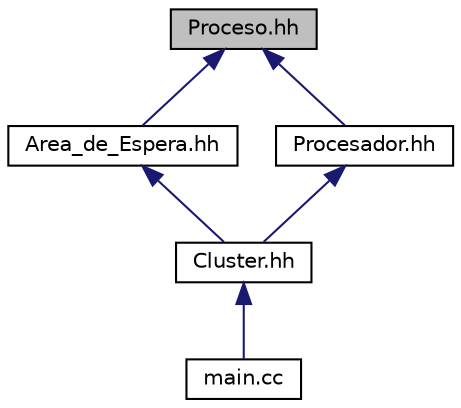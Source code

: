 digraph "Proceso.hh"
{
 // LATEX_PDF_SIZE
  edge [fontname="Helvetica",fontsize="10",labelfontname="Helvetica",labelfontsize="10"];
  node [fontname="Helvetica",fontsize="10",shape=record];
  Node1 [label="Proceso.hh",height=0.2,width=0.4,color="black", fillcolor="grey75", style="filled", fontcolor="black",tooltip=" "];
  Node1 -> Node2 [dir="back",color="midnightblue",fontsize="10",style="solid",fontname="Helvetica"];
  Node2 [label="Area_de_Espera.hh",height=0.2,width=0.4,color="black", fillcolor="white", style="filled",URL="$Area__de__Espera_8hh.html",tooltip="Especificación de la clase Area de Espera."];
  Node2 -> Node3 [dir="back",color="midnightblue",fontsize="10",style="solid",fontname="Helvetica"];
  Node3 [label="Cluster.hh",height=0.2,width=0.4,color="black", fillcolor="white", style="filled",URL="$Cluster_8hh.html",tooltip="Especificación de la clase Cluster."];
  Node3 -> Node4 [dir="back",color="midnightblue",fontsize="10",style="solid",fontname="Helvetica"];
  Node4 [label="main.cc",height=0.2,width=0.4,color="black", fillcolor="white", style="filled",URL="$main_8cc.html",tooltip=" "];
  Node1 -> Node5 [dir="back",color="midnightblue",fontsize="10",style="solid",fontname="Helvetica"];
  Node5 [label="Procesador.hh",height=0.2,width=0.4,color="black", fillcolor="white", style="filled",URL="$Procesador_8hh.html",tooltip="Especificación de la clase Procesador."];
  Node5 -> Node3 [dir="back",color="midnightblue",fontsize="10",style="solid",fontname="Helvetica"];
}
